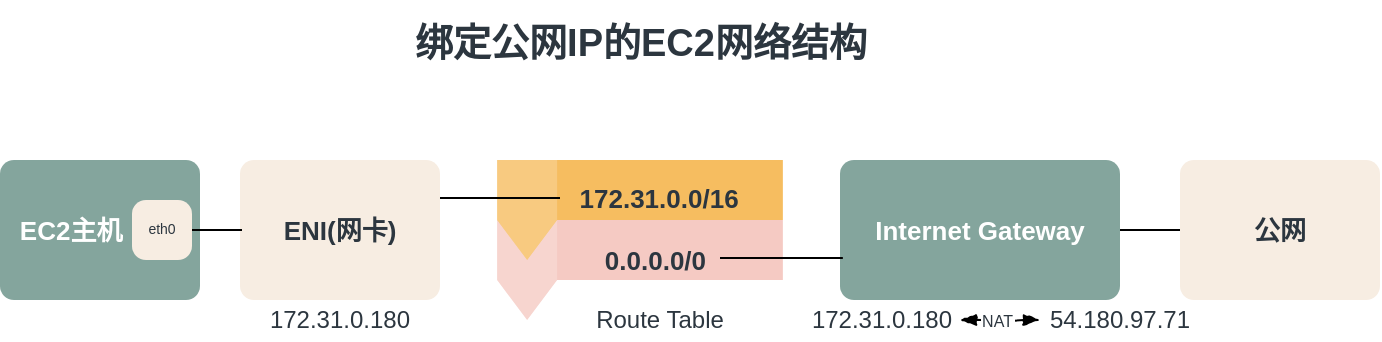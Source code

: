 <mxfile version="12.4.2" type="device" pages="1"><diagram id="gSeYhvS3FFA6Poy7C6ks" name="Page-1"><mxGraphModel dx="763" dy="622" grid="1" gridSize="10" guides="1" tooltips="1" connect="1" arrows="1" fold="1" page="1" pageScale="1" pageWidth="850" pageHeight="1100" math="0" shadow="0"><root><mxCell id="0"/><mxCell id="1" parent="0"/><mxCell id="QuHYYf5CNWrbOELe9T0A-10" value="&lt;span style=&quot;font-size: 19px&quot;&gt;绑定公网IP的EC2网络结构&lt;/span&gt;" style="text;strokeColor=none;fillColor=none;html=1;fontSize=24;fontStyle=1;verticalAlign=middle;align=center;fontColor=#2C363F;" parent="1" vertex="1"><mxGeometry x="350" y="480" width="100" height="40" as="geometry"/></mxCell><mxCell id="QuHYYf5CNWrbOELe9T0A-14" value="EC2主机&amp;nbsp; &amp;nbsp; &amp;nbsp; &amp;nbsp;&amp;nbsp;" style="rounded=1;whiteSpace=wrap;html=1;absoluteArcSize=1;arcSize=14;strokeWidth=2;fillColor=#84A59D;fontColor=#FFFFFF;strokeColor=none;fontStyle=1;fontSize=13;" parent="1" vertex="1"><mxGeometry x="80" y="560" width="100" height="70" as="geometry"/></mxCell><mxCell id="QuHYYf5CNWrbOELe9T0A-15" value="ENI(网卡)" style="rounded=1;whiteSpace=wrap;html=1;absoluteArcSize=1;arcSize=14;strokeWidth=2;fillColor=#F7EDE2;fontSize=13;fontColor=#2C363F;strokeColor=none;fontStyle=1" parent="1" vertex="1"><mxGeometry x="200" y="560" width="100" height="70" as="geometry"/></mxCell><mxCell id="QuHYYf5CNWrbOELe9T0A-16" value="eth0" style="rounded=1;whiteSpace=wrap;html=1;absoluteArcSize=1;arcSize=14;strokeWidth=2;fillColor=#F7EDE2;fontSize=7;fontColor=#2C363F;strokeColor=none;fontStyle=0" parent="1" vertex="1"><mxGeometry x="146" y="580" width="30" height="30" as="geometry"/></mxCell><mxCell id="QuHYYf5CNWrbOELe9T0A-19" value="" style="line;strokeWidth=1;html=1;fillColor=#F7EDE2;fontSize=6;fontColor=#2C363F;" parent="1" vertex="1"><mxGeometry x="176" y="590" width="25" height="10" as="geometry"/></mxCell><UserObject label="172.31.0.180" placeholders="1" name="Variable" id="QuHYYf5CNWrbOELe9T0A-20"><mxCell style="text;html=1;strokeColor=none;fillColor=none;align=center;verticalAlign=middle;whiteSpace=wrap;overflow=hidden;fontColor=#2C363F;" parent="1" vertex="1"><mxGeometry x="200" y="630" width="100" height="20" as="geometry"/></mxCell></UserObject><mxCell id="QuHYYf5CNWrbOELe9T0A-22" value="&lt;font style=&quot;font-size: 13px&quot;&gt;&amp;nbsp; &amp;nbsp; 0.0.0.0/0&lt;/font&gt;" style="html=1;shape=mxgraph.infographic.flag;dx=30;dy=20;fillColor=#F5CAC3;strokeColor=none;align=center;verticalAlign=top;fontColor=#2C363F;fontSize=14;fontStyle=1;shadow=0;spacingTop=5;" parent="1" vertex="1"><mxGeometry x="328.57" y="590" width="142.86" height="50" as="geometry"/></mxCell><mxCell id="QuHYYf5CNWrbOELe9T0A-23" value="&amp;nbsp; &amp;nbsp; &amp;nbsp;172.31.0.0/16" style="html=1;shape=mxgraph.infographic.flag;dx=30;dy=20;fillColor=#F6BD60;strokeColor=none;align=center;verticalAlign=top;fontColor=#2C363F;fontSize=13;fontStyle=1;shadow=0;spacingTop=5;" parent="1" vertex="1"><mxGeometry x="328.57" y="560" width="142.86" height="50" as="geometry"/></mxCell><mxCell id="QuHYYf5CNWrbOELe9T0A-26" value="" style="line;strokeWidth=1;html=1;fillColor=#F7EDE2;fontSize=6;fontColor=#2C363F;" parent="1" vertex="1"><mxGeometry x="300" y="574" width="60" height="10" as="geometry"/></mxCell><UserObject label="Route Table" placeholders="1" name="Variable" id="QuHYYf5CNWrbOELe9T0A-27"><mxCell style="text;html=1;strokeColor=none;fillColor=none;align=center;verticalAlign=middle;whiteSpace=wrap;overflow=hidden;fontColor=#2C363F;" parent="1" vertex="1"><mxGeometry x="360" y="630" width="100" height="20" as="geometry"/></mxCell></UserObject><mxCell id="QuHYYf5CNWrbOELe9T0A-28" value="Internet Gateway" style="rounded=1;whiteSpace=wrap;html=1;absoluteArcSize=1;arcSize=14;strokeWidth=2;fillColor=#84A59D;fontColor=#FFFFFF;strokeColor=none;fontStyle=1;fontSize=13;" parent="1" vertex="1"><mxGeometry x="500" y="560" width="140" height="70" as="geometry"/></mxCell><mxCell id="QuHYYf5CNWrbOELe9T0A-29" value="" style="line;strokeWidth=1;html=1;fillColor=#F7EDE2;fontSize=6;fontColor=#2C363F;" parent="1" vertex="1"><mxGeometry x="440" y="604" width="61.43" height="10" as="geometry"/></mxCell><UserObject label="172.31.0.180" placeholders="1" name="Variable" id="QuHYYf5CNWrbOELe9T0A-30"><mxCell style="text;html=1;strokeColor=none;fillColor=none;align=center;verticalAlign=middle;whiteSpace=wrap;overflow=hidden;fontColor=#2C363F;" parent="1" vertex="1"><mxGeometry x="471.43" y="630" width="100" height="20" as="geometry"/></mxCell></UserObject><UserObject label="54.180.97.71" placeholders="1" name="Variable" id="QuHYYf5CNWrbOELe9T0A-31"><mxCell style="text;html=1;strokeColor=none;fillColor=none;align=center;verticalAlign=middle;whiteSpace=wrap;overflow=hidden;fontColor=#2C363F;" parent="1" vertex="1"><mxGeometry x="590" y="630" width="100" height="20" as="geometry"/></mxCell></UserObject><mxCell id="QuHYYf5CNWrbOELe9T0A-32" value="" style="rounded=0;comic=1;strokeWidth=1;endArrow=blockThin;html=1;fontFamily=Comic Sans MS;fontStyle=1;startArrow=blockThin;startFill=1;" parent="1" edge="1"><mxGeometry width="50" height="50" relative="1" as="geometry"><mxPoint x="560" y="640" as="sourcePoint"/><mxPoint x="600" y="640" as="targetPoint"/></mxGeometry></mxCell><mxCell id="QuHYYf5CNWrbOELe9T0A-34" value="NAT" style="text;align=center;verticalAlign=middle;resizable=0;points=[];;labelBackgroundColor=#ffffff;fontSize=8;fontColor=#2C363F;" parent="QuHYYf5CNWrbOELe9T0A-32" vertex="1" connectable="0"><mxGeometry x="-0.081" relative="1" as="geometry"><mxPoint as="offset"/></mxGeometry></mxCell><mxCell id="QuHYYf5CNWrbOELe9T0A-35" value="公网" style="rounded=1;whiteSpace=wrap;html=1;absoluteArcSize=1;arcSize=14;strokeWidth=2;fillColor=#F7EDE2;fontSize=13;fontColor=#2C363F;strokeColor=none;fontStyle=1" parent="1" vertex="1"><mxGeometry x="670" y="560" width="100" height="70" as="geometry"/></mxCell><mxCell id="QuHYYf5CNWrbOELe9T0A-36" value="" style="line;strokeWidth=1;html=1;fillColor=#F7EDE2;fontSize=6;fontColor=#2C363F;" parent="1" vertex="1"><mxGeometry x="640" y="590" width="30" height="10" as="geometry"/></mxCell></root></mxGraphModel></diagram></mxfile>